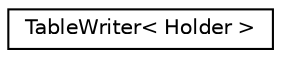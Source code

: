 digraph "Graphical Class Hierarchy"
{
  edge [fontname="Helvetica",fontsize="10",labelfontname="Helvetica",labelfontsize="10"];
  node [fontname="Helvetica",fontsize="10",shape=record];
  rankdir="LR";
  Node0 [label="TableWriter\< Holder \>",height=0.2,width=0.4,color="black", fillcolor="white", style="filled",URL="$classkaldi_1_1TableWriter.html",tooltip="A templated class for writing objects to an archive or script file; see The Table concept..."];
}
